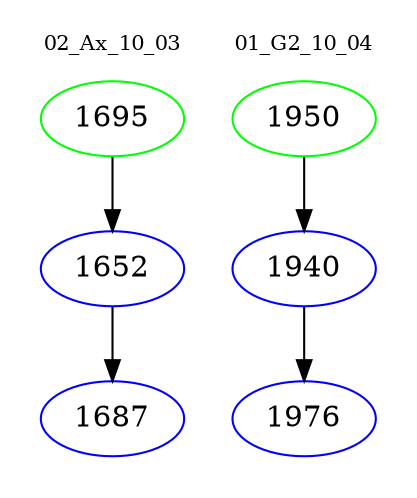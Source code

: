digraph{
subgraph cluster_0 {
color = white
label = "02_Ax_10_03";
fontsize=10;
T0_1695 [label="1695", color="green"]
T0_1695 -> T0_1652 [color="black"]
T0_1652 [label="1652", color="blue"]
T0_1652 -> T0_1687 [color="black"]
T0_1687 [label="1687", color="blue"]
}
subgraph cluster_1 {
color = white
label = "01_G2_10_04";
fontsize=10;
T1_1950 [label="1950", color="green"]
T1_1950 -> T1_1940 [color="black"]
T1_1940 [label="1940", color="blue"]
T1_1940 -> T1_1976 [color="black"]
T1_1976 [label="1976", color="blue"]
}
}
